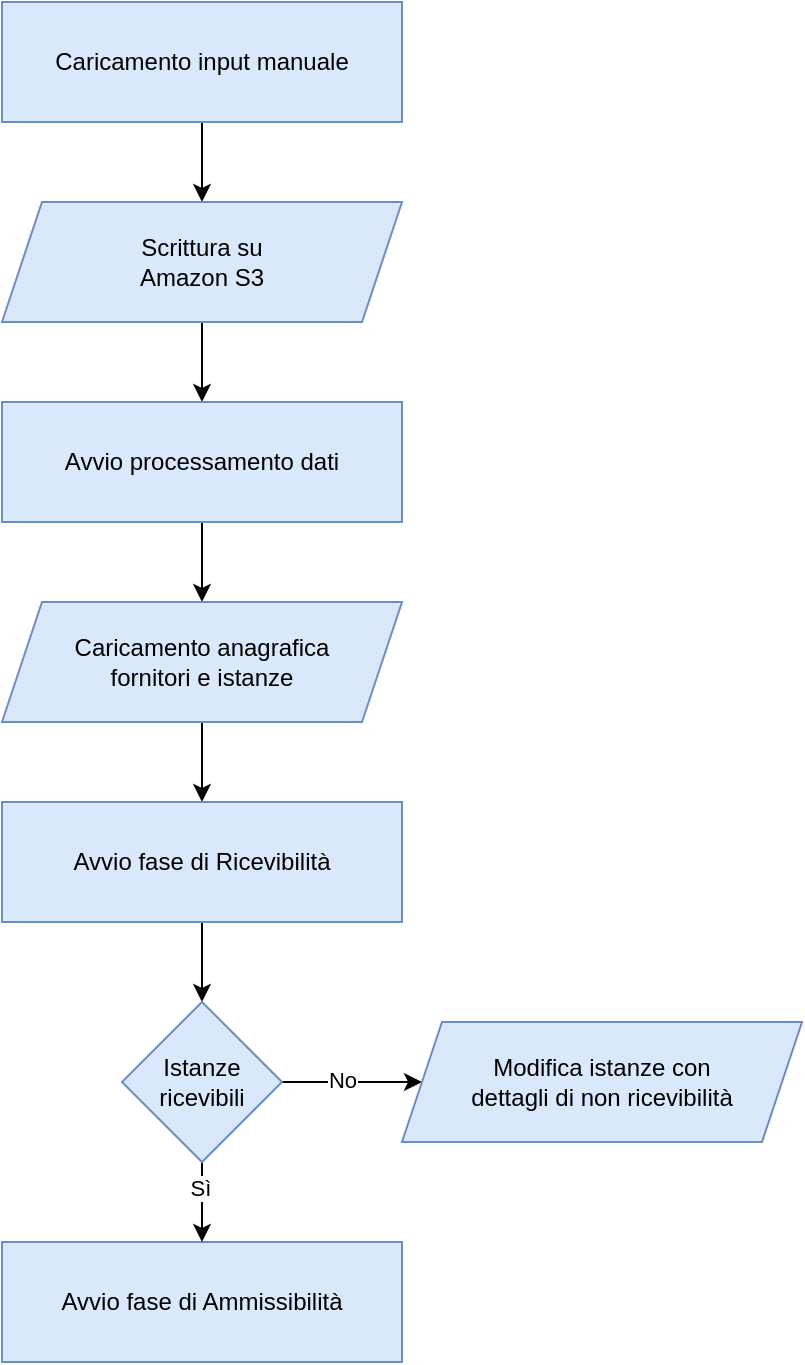 <mxfile version="25.0.3">
  <diagram name="Page-1" id="y5SY14vPfTgrqFBO072k">
    <mxGraphModel dx="1434" dy="746" grid="1" gridSize="10" guides="1" tooltips="1" connect="1" arrows="1" fold="1" page="1" pageScale="1" pageWidth="827" pageHeight="1169" math="0" shadow="0">
      <root>
        <mxCell id="0" />
        <mxCell id="1" parent="0" />
        <mxCell id="a6fkmHo5CkgOSBxt7EsU-4" style="edgeStyle=orthogonalEdgeStyle;rounded=0;orthogonalLoop=1;jettySize=auto;html=1;exitX=0.5;exitY=1;exitDx=0;exitDy=0;" edge="1" parent="1" source="a6fkmHo5CkgOSBxt7EsU-2">
          <mxGeometry relative="1" as="geometry">
            <mxPoint x="340" y="200" as="targetPoint" />
          </mxGeometry>
        </mxCell>
        <mxCell id="a6fkmHo5CkgOSBxt7EsU-2" value="Caricamento input manuale" style="rounded=0;whiteSpace=wrap;html=1;fillColor=#dae8fc;strokeColor=#6c8ebf;" vertex="1" parent="1">
          <mxGeometry x="240" y="100" width="200" height="60" as="geometry" />
        </mxCell>
        <mxCell id="a6fkmHo5CkgOSBxt7EsU-8" style="edgeStyle=orthogonalEdgeStyle;rounded=0;orthogonalLoop=1;jettySize=auto;html=1;exitX=0.5;exitY=1;exitDx=0;exitDy=0;entryX=0.5;entryY=0;entryDx=0;entryDy=0;" edge="1" parent="1" source="a6fkmHo5CkgOSBxt7EsU-6" target="a6fkmHo5CkgOSBxt7EsU-7">
          <mxGeometry relative="1" as="geometry" />
        </mxCell>
        <mxCell id="a6fkmHo5CkgOSBxt7EsU-6" value="Scrittura su&lt;div&gt;Amazon S3&lt;/div&gt;" style="shape=parallelogram;perimeter=parallelogramPerimeter;whiteSpace=wrap;html=1;fixedSize=1;fillColor=#dae8fc;strokeColor=#6c8ebf;" vertex="1" parent="1">
          <mxGeometry x="240" y="200" width="200" height="60" as="geometry" />
        </mxCell>
        <mxCell id="a6fkmHo5CkgOSBxt7EsU-10" style="edgeStyle=orthogonalEdgeStyle;rounded=0;orthogonalLoop=1;jettySize=auto;html=1;exitX=0.5;exitY=1;exitDx=0;exitDy=0;entryX=0.5;entryY=0;entryDx=0;entryDy=0;" edge="1" parent="1" source="a6fkmHo5CkgOSBxt7EsU-7" target="a6fkmHo5CkgOSBxt7EsU-9">
          <mxGeometry relative="1" as="geometry" />
        </mxCell>
        <mxCell id="a6fkmHo5CkgOSBxt7EsU-7" value="Avvio processamento dati" style="rounded=0;whiteSpace=wrap;html=1;fillColor=#dae8fc;strokeColor=#6c8ebf;" vertex="1" parent="1">
          <mxGeometry x="240" y="300" width="200" height="60" as="geometry" />
        </mxCell>
        <mxCell id="a6fkmHo5CkgOSBxt7EsU-14" style="edgeStyle=orthogonalEdgeStyle;rounded=0;orthogonalLoop=1;jettySize=auto;html=1;exitX=0.5;exitY=1;exitDx=0;exitDy=0;entryX=0.5;entryY=0;entryDx=0;entryDy=0;" edge="1" parent="1" source="a6fkmHo5CkgOSBxt7EsU-9" target="a6fkmHo5CkgOSBxt7EsU-12">
          <mxGeometry relative="1" as="geometry" />
        </mxCell>
        <mxCell id="a6fkmHo5CkgOSBxt7EsU-9" value="Caricamento anagrafica&lt;div&gt;fornitori e istanze&lt;/div&gt;" style="shape=parallelogram;perimeter=parallelogramPerimeter;whiteSpace=wrap;html=1;fixedSize=1;fillColor=#dae8fc;strokeColor=#6c8ebf;" vertex="1" parent="1">
          <mxGeometry x="240" y="400" width="200" height="60" as="geometry" />
        </mxCell>
        <mxCell id="a6fkmHo5CkgOSBxt7EsU-16" style="edgeStyle=orthogonalEdgeStyle;rounded=0;orthogonalLoop=1;jettySize=auto;html=1;exitX=0.5;exitY=1;exitDx=0;exitDy=0;entryX=0.5;entryY=0;entryDx=0;entryDy=0;" edge="1" parent="1" source="a6fkmHo5CkgOSBxt7EsU-12" target="a6fkmHo5CkgOSBxt7EsU-15">
          <mxGeometry relative="1" as="geometry" />
        </mxCell>
        <mxCell id="a6fkmHo5CkgOSBxt7EsU-12" value="Avvio fase di Ricevibilità" style="rounded=0;whiteSpace=wrap;html=1;fillColor=#dae8fc;strokeColor=#6c8ebf;" vertex="1" parent="1">
          <mxGeometry x="240" y="500" width="200" height="60" as="geometry" />
        </mxCell>
        <mxCell id="a6fkmHo5CkgOSBxt7EsU-13" value="Avvio fase di Ammissibilità" style="rounded=0;whiteSpace=wrap;html=1;fillColor=#dae8fc;strokeColor=#6c8ebf;" vertex="1" parent="1">
          <mxGeometry x="240" y="720" width="200" height="60" as="geometry" />
        </mxCell>
        <mxCell id="a6fkmHo5CkgOSBxt7EsU-17" style="edgeStyle=orthogonalEdgeStyle;rounded=0;orthogonalLoop=1;jettySize=auto;html=1;exitX=0.5;exitY=1;exitDx=0;exitDy=0;entryX=0.5;entryY=0;entryDx=0;entryDy=0;" edge="1" parent="1" source="a6fkmHo5CkgOSBxt7EsU-15" target="a6fkmHo5CkgOSBxt7EsU-13">
          <mxGeometry relative="1" as="geometry" />
        </mxCell>
        <mxCell id="a6fkmHo5CkgOSBxt7EsU-21" value="Sì" style="edgeLabel;html=1;align=center;verticalAlign=middle;resizable=0;points=[];" vertex="1" connectable="0" parent="a6fkmHo5CkgOSBxt7EsU-17">
          <mxGeometry x="-0.35" y="-1" relative="1" as="geometry">
            <mxPoint as="offset" />
          </mxGeometry>
        </mxCell>
        <mxCell id="a6fkmHo5CkgOSBxt7EsU-19" style="edgeStyle=orthogonalEdgeStyle;rounded=0;orthogonalLoop=1;jettySize=auto;html=1;exitX=1;exitY=0.5;exitDx=0;exitDy=0;" edge="1" parent="1" source="a6fkmHo5CkgOSBxt7EsU-15" target="a6fkmHo5CkgOSBxt7EsU-18">
          <mxGeometry relative="1" as="geometry" />
        </mxCell>
        <mxCell id="a6fkmHo5CkgOSBxt7EsU-20" value="No" style="edgeLabel;html=1;align=center;verticalAlign=middle;resizable=0;points=[];" vertex="1" connectable="0" parent="a6fkmHo5CkgOSBxt7EsU-19">
          <mxGeometry x="-0.143" y="1" relative="1" as="geometry">
            <mxPoint as="offset" />
          </mxGeometry>
        </mxCell>
        <mxCell id="a6fkmHo5CkgOSBxt7EsU-15" value="Istanze ricevibili" style="rhombus;whiteSpace=wrap;html=1;fillColor=#dae8fc;strokeColor=#6c8ebf;" vertex="1" parent="1">
          <mxGeometry x="300" y="600" width="80" height="80" as="geometry" />
        </mxCell>
        <mxCell id="a6fkmHo5CkgOSBxt7EsU-18" value="Modifica istanze con&lt;div&gt;dettagli di non ricevibilità&lt;/div&gt;" style="shape=parallelogram;perimeter=parallelogramPerimeter;whiteSpace=wrap;html=1;fixedSize=1;fillColor=#dae8fc;strokeColor=#6c8ebf;" vertex="1" parent="1">
          <mxGeometry x="440" y="610" width="200" height="60" as="geometry" />
        </mxCell>
      </root>
    </mxGraphModel>
  </diagram>
</mxfile>
